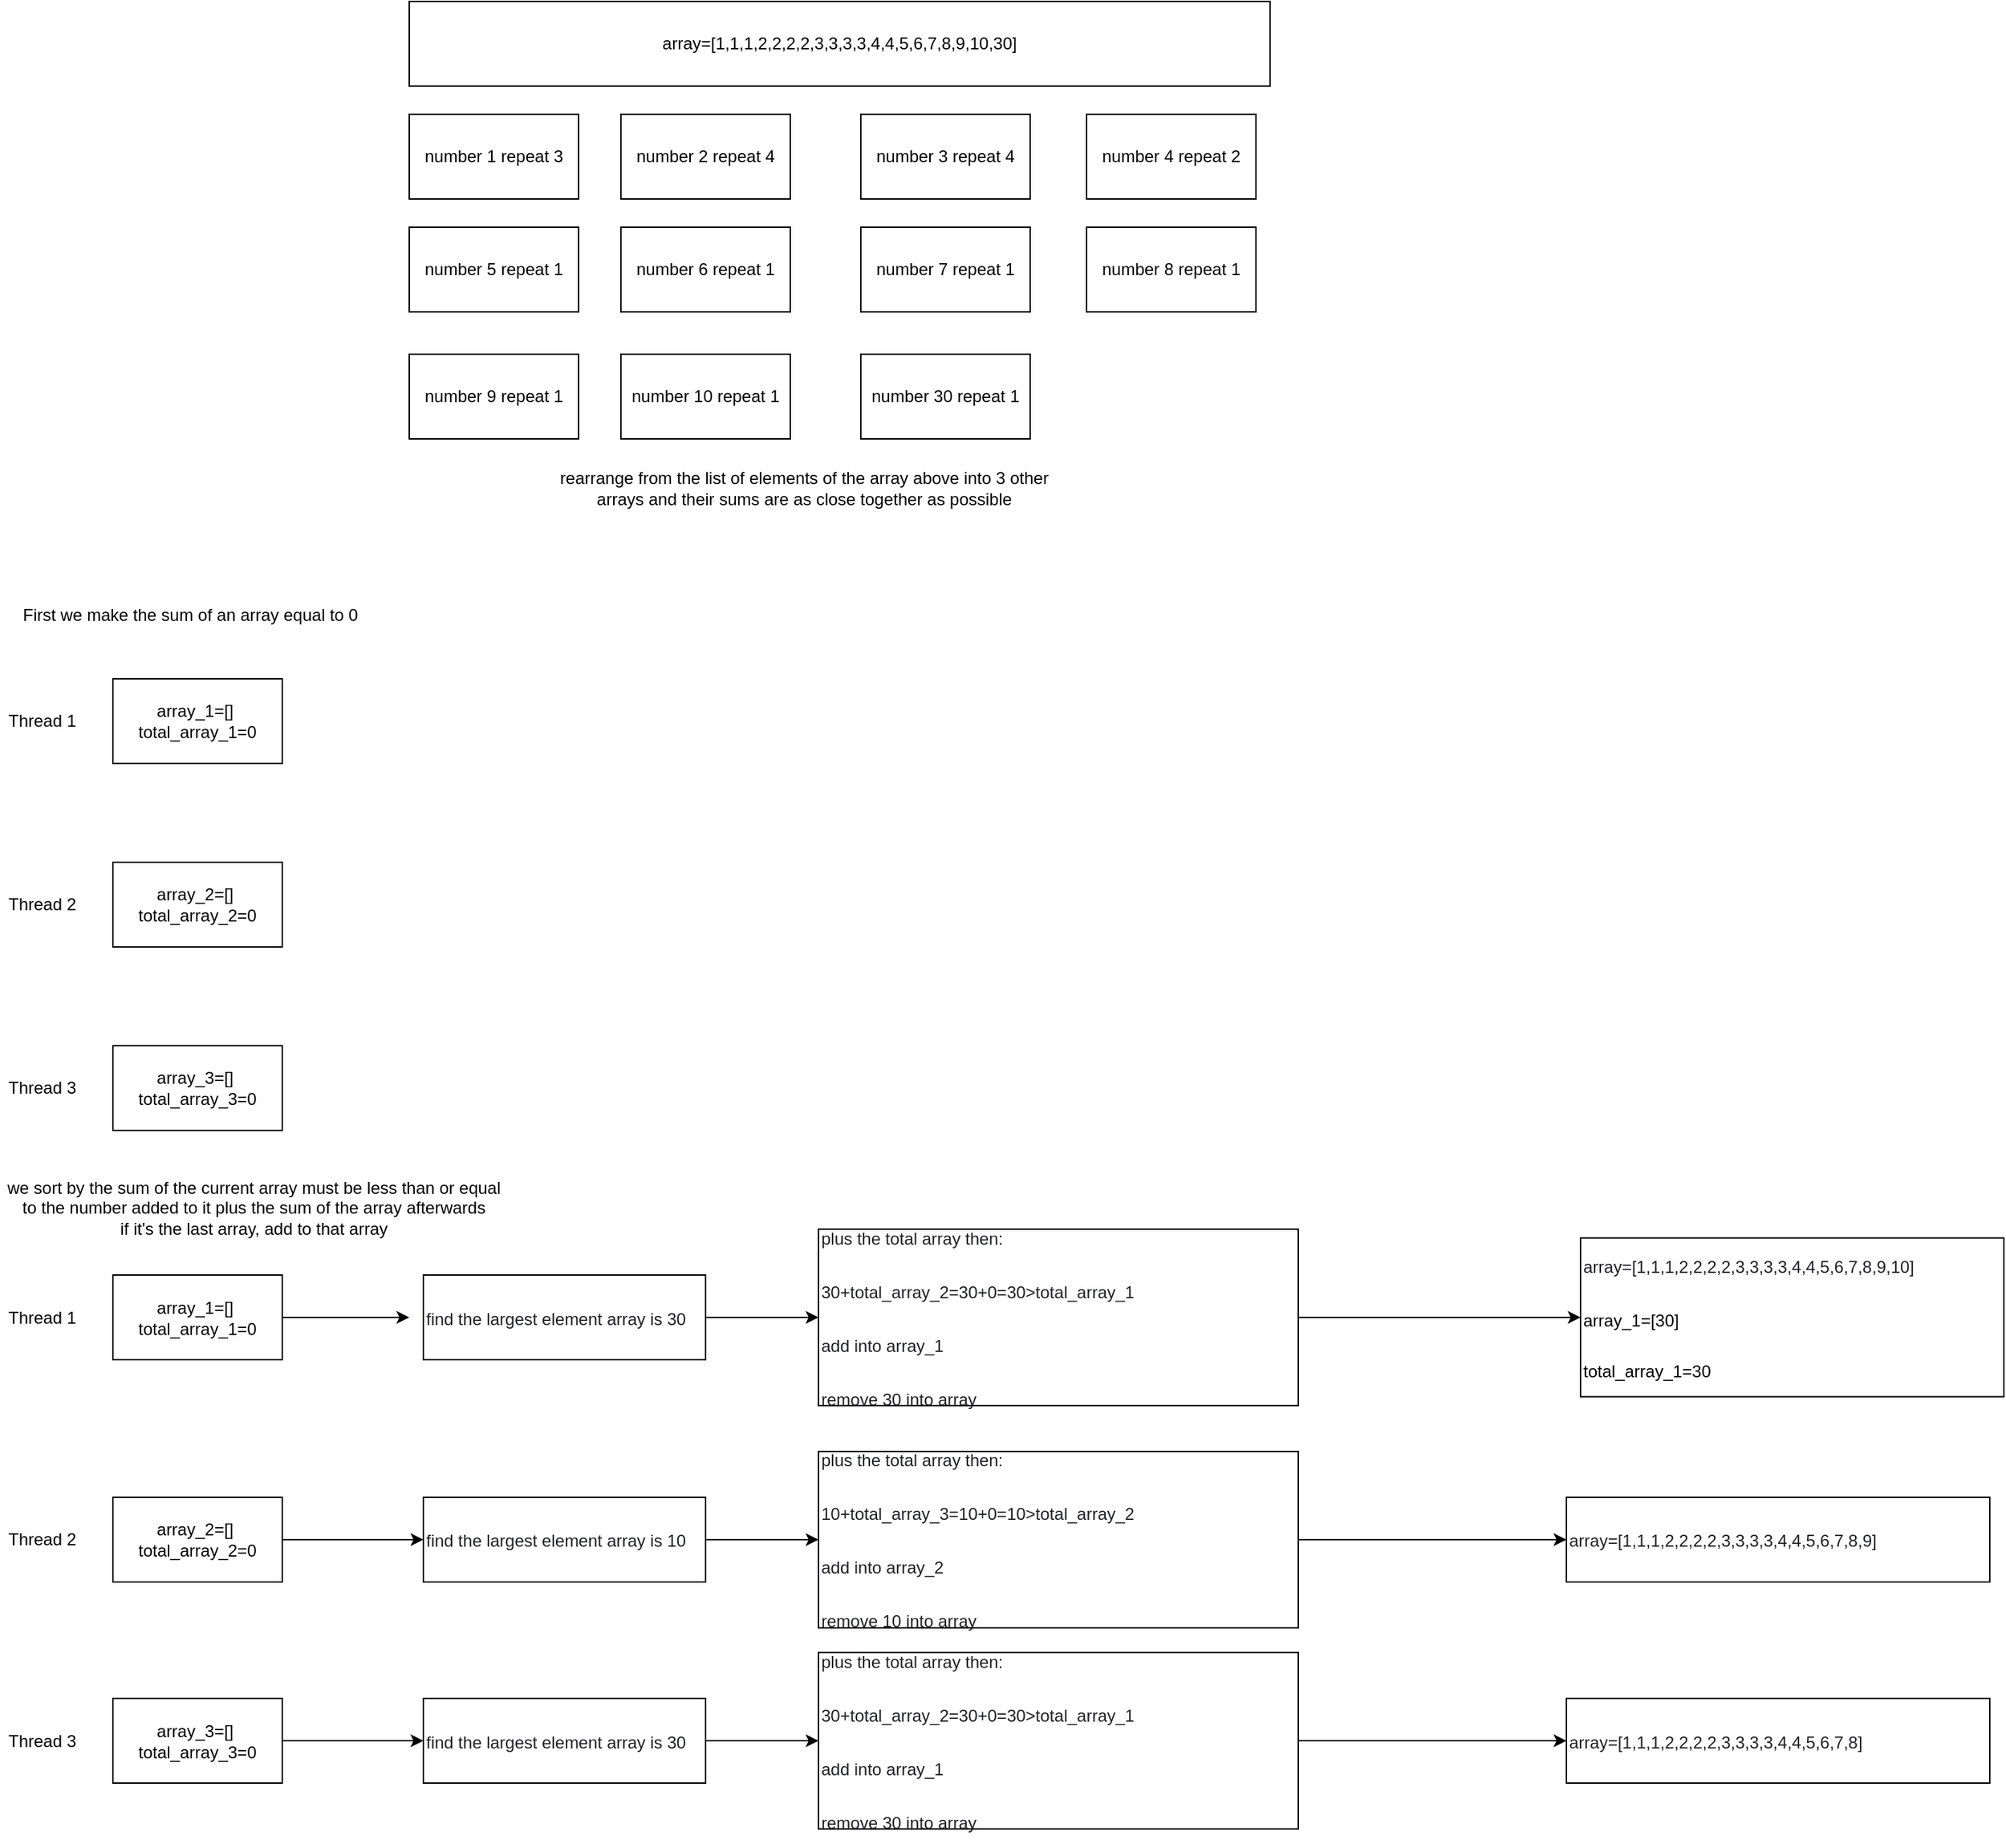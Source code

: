 <mxfile version="20.5.1" type="github">
  <diagram id="G98q_UxKe3HcsfpWrHot" name="Page-1">
    <mxGraphModel dx="1822" dy="1194" grid="1" gridSize="10" guides="1" tooltips="1" connect="1" arrows="1" fold="1" page="0" pageScale="1" pageWidth="583" pageHeight="413" math="0" shadow="0">
      <root>
        <mxCell id="0" />
        <mxCell id="1" parent="0" />
        <mxCell id="jDLYK8TEgY8uNV4DHBNw-1" value="Thread 1" style="text;html=1;strokeColor=none;fillColor=none;align=center;verticalAlign=middle;whiteSpace=wrap;rounded=0;" vertex="1" parent="1">
          <mxGeometry x="-120" y="797.5" width="60" height="30" as="geometry" />
        </mxCell>
        <mxCell id="jDLYK8TEgY8uNV4DHBNw-2" value="Thread 2" style="text;html=1;strokeColor=none;fillColor=none;align=center;verticalAlign=middle;whiteSpace=wrap;rounded=0;" vertex="1" parent="1">
          <mxGeometry x="-120" y="955" width="60" height="30" as="geometry" />
        </mxCell>
        <mxCell id="jDLYK8TEgY8uNV4DHBNw-3" value="Thread 3" style="text;html=1;strokeColor=none;fillColor=none;align=center;verticalAlign=middle;whiteSpace=wrap;rounded=0;" vertex="1" parent="1">
          <mxGeometry x="-120" y="1097.5" width="60" height="30" as="geometry" />
        </mxCell>
        <mxCell id="jDLYK8TEgY8uNV4DHBNw-7" value="array=[1,1,1,2,2,2,2,3,3,3,3,4,4,5,6,7,8,9,10,30]" style="rounded=0;whiteSpace=wrap;html=1;" vertex="1" parent="1">
          <mxGeometry x="170" y="-120" width="610" height="60" as="geometry" />
        </mxCell>
        <mxCell id="jDLYK8TEgY8uNV4DHBNw-8" value="number 1 repeat 3" style="whiteSpace=wrap;html=1;" vertex="1" parent="1">
          <mxGeometry x="170" y="-40" width="120" height="60" as="geometry" />
        </mxCell>
        <mxCell id="jDLYK8TEgY8uNV4DHBNw-9" value="number 2 repeat 4" style="whiteSpace=wrap;html=1;" vertex="1" parent="1">
          <mxGeometry x="320" y="-40" width="120" height="60" as="geometry" />
        </mxCell>
        <mxCell id="jDLYK8TEgY8uNV4DHBNw-10" value="number 3 repeat 4" style="whiteSpace=wrap;html=1;" vertex="1" parent="1">
          <mxGeometry x="490" y="-40" width="120" height="60" as="geometry" />
        </mxCell>
        <mxCell id="jDLYK8TEgY8uNV4DHBNw-11" value="number 4 repeat 2" style="whiteSpace=wrap;html=1;" vertex="1" parent="1">
          <mxGeometry x="650" y="-40" width="120" height="60" as="geometry" />
        </mxCell>
        <mxCell id="jDLYK8TEgY8uNV4DHBNw-12" value="number 5 repeat 1" style="whiteSpace=wrap;html=1;" vertex="1" parent="1">
          <mxGeometry x="170" y="40" width="120" height="60" as="geometry" />
        </mxCell>
        <mxCell id="jDLYK8TEgY8uNV4DHBNw-13" value="number 6 repeat 1" style="whiteSpace=wrap;html=1;" vertex="1" parent="1">
          <mxGeometry x="320" y="40" width="120" height="60" as="geometry" />
        </mxCell>
        <mxCell id="jDLYK8TEgY8uNV4DHBNw-14" value="number 7 repeat 1" style="whiteSpace=wrap;html=1;" vertex="1" parent="1">
          <mxGeometry x="490" y="40" width="120" height="60" as="geometry" />
        </mxCell>
        <mxCell id="jDLYK8TEgY8uNV4DHBNw-15" value="number 8 repeat 1" style="whiteSpace=wrap;html=1;" vertex="1" parent="1">
          <mxGeometry x="650" y="40" width="120" height="60" as="geometry" />
        </mxCell>
        <mxCell id="jDLYK8TEgY8uNV4DHBNw-16" value="number 9 repeat 1" style="whiteSpace=wrap;html=1;" vertex="1" parent="1">
          <mxGeometry x="170" y="130" width="120" height="60" as="geometry" />
        </mxCell>
        <mxCell id="jDLYK8TEgY8uNV4DHBNw-17" value="number 10 repeat 1" style="whiteSpace=wrap;html=1;" vertex="1" parent="1">
          <mxGeometry x="320" y="130" width="120" height="60" as="geometry" />
        </mxCell>
        <mxCell id="jDLYK8TEgY8uNV4DHBNw-18" value="number 30 repeat 1" style="whiteSpace=wrap;html=1;" vertex="1" parent="1">
          <mxGeometry x="490" y="130" width="120" height="60" as="geometry" />
        </mxCell>
        <mxCell id="jDLYK8TEgY8uNV4DHBNw-20" value="rearrange from the list of elements of the array above into 3 other arrays and their sums are as close together as possible" style="text;html=1;strokeColor=none;fillColor=none;align=center;verticalAlign=middle;whiteSpace=wrap;rounded=0;" vertex="1" parent="1">
          <mxGeometry x="260" y="210" width="380" height="30" as="geometry" />
        </mxCell>
        <mxCell id="jDLYK8TEgY8uNV4DHBNw-21" value="First we make the sum of an array equal to 0" style="text;html=1;strokeColor=none;fillColor=none;align=center;verticalAlign=middle;whiteSpace=wrap;rounded=0;" vertex="1" parent="1">
          <mxGeometry x="-120" y="300" width="270" height="30" as="geometry" />
        </mxCell>
        <mxCell id="jDLYK8TEgY8uNV4DHBNw-22" value="array_1=[]&amp;nbsp;&lt;br&gt;total_array_1=0" style="rounded=0;whiteSpace=wrap;html=1;" vertex="1" parent="1">
          <mxGeometry x="-40" y="782.5" width="120" height="60" as="geometry" />
        </mxCell>
        <mxCell id="jDLYK8TEgY8uNV4DHBNw-58" value="" style="edgeStyle=orthogonalEdgeStyle;rounded=0;orthogonalLoop=1;jettySize=auto;html=1;fontSize=12;" edge="1" parent="1" source="jDLYK8TEgY8uNV4DHBNw-23" target="jDLYK8TEgY8uNV4DHBNw-54">
          <mxGeometry relative="1" as="geometry" />
        </mxCell>
        <mxCell id="jDLYK8TEgY8uNV4DHBNw-23" value="array_2=[]&amp;nbsp;&lt;br&gt;total_array_2=0" style="rounded=0;whiteSpace=wrap;html=1;" vertex="1" parent="1">
          <mxGeometry x="-40" y="940" width="120" height="60" as="geometry" />
        </mxCell>
        <mxCell id="jDLYK8TEgY8uNV4DHBNw-64" value="" style="edgeStyle=orthogonalEdgeStyle;rounded=0;orthogonalLoop=1;jettySize=auto;html=1;fontSize=12;" edge="1" parent="1" source="jDLYK8TEgY8uNV4DHBNw-24" target="jDLYK8TEgY8uNV4DHBNw-60">
          <mxGeometry relative="1" as="geometry" />
        </mxCell>
        <mxCell id="jDLYK8TEgY8uNV4DHBNw-24" value="array_3=[]&amp;nbsp;&lt;br&gt;total_array_3=0" style="rounded=0;whiteSpace=wrap;html=1;" vertex="1" parent="1">
          <mxGeometry x="-40" y="1082.5" width="120" height="60" as="geometry" />
        </mxCell>
        <mxCell id="jDLYK8TEgY8uNV4DHBNw-26" value="" style="endArrow=classic;html=1;rounded=0;exitX=1;exitY=0.5;exitDx=0;exitDy=0;" edge="1" parent="1" source="jDLYK8TEgY8uNV4DHBNw-22">
          <mxGeometry width="50" height="50" relative="1" as="geometry">
            <mxPoint x="270" y="817.5" as="sourcePoint" />
            <mxPoint x="170" y="812.5" as="targetPoint" />
          </mxGeometry>
        </mxCell>
        <mxCell id="jDLYK8TEgY8uNV4DHBNw-33" value="" style="edgeStyle=orthogonalEdgeStyle;rounded=0;orthogonalLoop=1;jettySize=auto;html=1;fontSize=12;" edge="1" parent="1" source="jDLYK8TEgY8uNV4DHBNw-28" target="jDLYK8TEgY8uNV4DHBNw-32">
          <mxGeometry relative="1" as="geometry" />
        </mxCell>
        <mxCell id="jDLYK8TEgY8uNV4DHBNw-28" value="&lt;pre style=&quot;unicode-bidi: isolate; line-height: 36px; border: none; padding: 2px 0.14em 2px 0px; position: relative; margin-top: -2px; margin-bottom: -2px; resize: none; font-family: inherit; overflow: hidden; width: 270.014px; overflow-wrap: break-word; color: rgb(32, 33, 36);&quot; dir=&quot;ltr&quot; id=&quot;tw-target-text&quot; data-placeholder=&quot;Bản dịch&quot; class=&quot;tw-data-text tw-text-large tw-ta&quot;&gt;&lt;span lang=&quot;en&quot; class=&quot;Y2IQFc&quot;&gt;find the largest element array is 30&lt;/span&gt;&lt;/pre&gt;" style="rounded=0;whiteSpace=wrap;html=1;fontSize=12;align=left;" vertex="1" parent="1">
          <mxGeometry x="180" y="782.5" width="200" height="60" as="geometry" />
        </mxCell>
        <mxCell id="jDLYK8TEgY8uNV4DHBNw-49" value="" style="edgeStyle=orthogonalEdgeStyle;rounded=0;orthogonalLoop=1;jettySize=auto;html=1;fontSize=12;" edge="1" parent="1" source="jDLYK8TEgY8uNV4DHBNw-32" target="jDLYK8TEgY8uNV4DHBNw-48">
          <mxGeometry relative="1" as="geometry" />
        </mxCell>
        <mxCell id="jDLYK8TEgY8uNV4DHBNw-32" value="&lt;pre style=&quot;unicode-bidi: isolate; line-height: 0.5; border: none; padding: 2px 0.14em 2px 0px; position: relative; margin-top: -2px; margin-bottom: -2px; resize: none; font-family: inherit; overflow: hidden; width: 270.014px; overflow-wrap: break-word; color: rgb(32, 33, 36);&quot; dir=&quot;ltr&quot; id=&quot;tw-target-text&quot; data-placeholder=&quot;Bản dịch&quot; class=&quot;tw-data-text tw-text-large tw-ta&quot;&gt;&lt;pre style=&quot;unicode-bidi: isolate; line-height: 36px; border: none; padding: 2px 0.14em 2px 0px; position: relative; margin-top: -2px; margin-bottom: -2px; resize: none; font-family: inherit; overflow: hidden; width: 270.014px; overflow-wrap: break-word;&quot; dir=&quot;ltr&quot; id=&quot;tw-target-text&quot; data-placeholder=&quot;Bản dịch&quot; class=&quot;tw-data-text tw-text-large tw-ta&quot;&gt;&lt;span lang=&quot;en&quot; class=&quot;Y2IQFc&quot;&gt;plus the total array then: &lt;/span&gt;&lt;/pre&gt;&lt;pre style=&quot;unicode-bidi: isolate; line-height: 36px; border: none; padding: 2px 0.14em 2px 0px; position: relative; margin-top: -2px; margin-bottom: -2px; resize: none; font-family: inherit; overflow: hidden; width: 270.014px; overflow-wrap: break-word;&quot; dir=&quot;ltr&quot; id=&quot;tw-target-text&quot; data-placeholder=&quot;Bản dịch&quot; class=&quot;tw-data-text tw-text-large tw-ta&quot;&gt;&lt;span lang=&quot;en&quot; class=&quot;Y2IQFc&quot;&gt;30+total_array_2=30+0=30&amp;gt;total_array_1 &lt;/span&gt;&lt;/pre&gt;&lt;pre style=&quot;unicode-bidi: isolate; line-height: 36px; border: none; padding: 2px 0.14em 2px 0px; position: relative; margin-top: -2px; margin-bottom: -2px; resize: none; font-family: inherit; overflow: hidden; width: 270.014px; overflow-wrap: break-word;&quot; dir=&quot;ltr&quot; id=&quot;tw-target-text&quot; data-placeholder=&quot;Bản dịch&quot; class=&quot;tw-data-text tw-text-large tw-ta&quot;&gt;add into &lt;span style=&quot;font-family: inherit; background-color: initial;&quot;&gt;array_1&lt;/span&gt;&lt;/pre&gt;&lt;pre style=&quot;unicode-bidi: isolate; line-height: 36px; border: none; padding: 2px 0.14em 2px 0px; position: relative; margin-top: -2px; margin-bottom: -2px; resize: none; font-family: inherit; overflow: hidden; width: 270.014px; overflow-wrap: break-word;&quot; dir=&quot;ltr&quot; id=&quot;tw-target-text&quot; data-placeholder=&quot;Bản dịch&quot; class=&quot;tw-data-text tw-text-large tw-ta&quot;&gt;&lt;span lang=&quot;en&quot; class=&quot;Y2IQFc&quot;&gt;remove 30 into array &lt;/span&gt;&lt;/pre&gt;&lt;/pre&gt;" style="rounded=0;whiteSpace=wrap;html=1;fontSize=12;align=left;" vertex="1" parent="1">
          <mxGeometry x="460" y="750" width="340" height="125" as="geometry" />
        </mxCell>
        <mxCell id="jDLYK8TEgY8uNV4DHBNw-41" value="we sort by the sum of the current array must be less than or equal to the number added to it plus the sum of the array afterwards&lt;br&gt;if it&#39;s the last array, add to that array" style="text;html=1;strokeColor=none;fillColor=none;align=center;verticalAlign=middle;whiteSpace=wrap;rounded=0;fontSize=12;" vertex="1" parent="1">
          <mxGeometry x="-120" y="720" width="360" height="30" as="geometry" />
        </mxCell>
        <mxCell id="jDLYK8TEgY8uNV4DHBNw-42" value="Thread 1" style="text;html=1;strokeColor=none;fillColor=none;align=center;verticalAlign=middle;whiteSpace=wrap;rounded=0;" vertex="1" parent="1">
          <mxGeometry x="-120" y="375" width="60" height="30" as="geometry" />
        </mxCell>
        <mxCell id="jDLYK8TEgY8uNV4DHBNw-43" value="Thread 2" style="text;html=1;strokeColor=none;fillColor=none;align=center;verticalAlign=middle;whiteSpace=wrap;rounded=0;" vertex="1" parent="1">
          <mxGeometry x="-120" y="505" width="60" height="30" as="geometry" />
        </mxCell>
        <mxCell id="jDLYK8TEgY8uNV4DHBNw-44" value="Thread 3" style="text;html=1;strokeColor=none;fillColor=none;align=center;verticalAlign=middle;whiteSpace=wrap;rounded=0;" vertex="1" parent="1">
          <mxGeometry x="-120" y="635" width="60" height="30" as="geometry" />
        </mxCell>
        <mxCell id="jDLYK8TEgY8uNV4DHBNw-45" value="array_1=[]&amp;nbsp;&lt;br&gt;total_array_1=0" style="rounded=0;whiteSpace=wrap;html=1;" vertex="1" parent="1">
          <mxGeometry x="-40" y="360" width="120" height="60" as="geometry" />
        </mxCell>
        <mxCell id="jDLYK8TEgY8uNV4DHBNw-46" value="array_2=[]&amp;nbsp;&lt;br&gt;total_array_2=0" style="rounded=0;whiteSpace=wrap;html=1;" vertex="1" parent="1">
          <mxGeometry x="-40" y="490" width="120" height="60" as="geometry" />
        </mxCell>
        <mxCell id="jDLYK8TEgY8uNV4DHBNw-47" value="array_3=[]&amp;nbsp;&lt;br&gt;total_array_3=0" style="rounded=0;whiteSpace=wrap;html=1;" vertex="1" parent="1">
          <mxGeometry x="-40" y="620" width="120" height="60" as="geometry" />
        </mxCell>
        <mxCell id="jDLYK8TEgY8uNV4DHBNw-48" value="&lt;pre style=&quot;color: rgb(32, 33, 36); unicode-bidi: isolate; line-height: 36px; border: none; padding: 2px 0.14em 2px 0px; position: relative; margin-top: -2px; margin-bottom: -2px; resize: none; font-family: inherit; overflow: hidden; width: 270.014px; overflow-wrap: break-word;&quot; dir=&quot;ltr&quot; id=&quot;tw-target-text&quot; data-placeholder=&quot;Bản dịch&quot; class=&quot;tw-data-text tw-text-large tw-ta&quot;&gt;array=[1,1,1,2,2,2,2,3,3,3,3,4,4,5,6,7,8,9,10]&lt;/pre&gt;&lt;pre style=&quot;color: rgb(32, 33, 36); unicode-bidi: isolate; line-height: 36px; border: none; padding: 2px 0.14em 2px 0px; position: relative; margin-top: -2px; margin-bottom: -2px; resize: none; font-family: inherit; overflow: hidden; width: 270.014px; overflow-wrap: break-word;&quot; dir=&quot;ltr&quot; id=&quot;tw-target-text&quot; data-placeholder=&quot;Bản dịch&quot; class=&quot;tw-data-text tw-text-large tw-ta&quot;&gt;&lt;span style=&quot;color: rgb(0, 0, 0); text-align: center;&quot;&gt;array_1=[30]&amp;nbsp;&lt;/span&gt;&lt;br style=&quot;color: rgb(0, 0, 0); text-align: center;&quot;&gt;&lt;span style=&quot;color: rgb(0, 0, 0); text-align: center;&quot;&gt;total_array_1=30&lt;/span&gt;&lt;br&gt;&lt;/pre&gt;" style="whiteSpace=wrap;html=1;align=left;rounded=0;" vertex="1" parent="1">
          <mxGeometry x="1000" y="756.25" width="300" height="112.5" as="geometry" />
        </mxCell>
        <mxCell id="jDLYK8TEgY8uNV4DHBNw-53" value="" style="edgeStyle=orthogonalEdgeStyle;rounded=0;orthogonalLoop=1;jettySize=auto;html=1;fontSize=12;" edge="1" parent="1" source="jDLYK8TEgY8uNV4DHBNw-54" target="jDLYK8TEgY8uNV4DHBNw-56">
          <mxGeometry relative="1" as="geometry" />
        </mxCell>
        <mxCell id="jDLYK8TEgY8uNV4DHBNw-54" value="&lt;pre style=&quot;unicode-bidi: isolate; line-height: 36px; border: none; padding: 2px 0.14em 2px 0px; position: relative; margin-top: -2px; margin-bottom: -2px; resize: none; font-family: inherit; overflow: hidden; width: 270.014px; overflow-wrap: break-word; color: rgb(32, 33, 36);&quot; dir=&quot;ltr&quot; id=&quot;tw-target-text&quot; data-placeholder=&quot;Bản dịch&quot; class=&quot;tw-data-text tw-text-large tw-ta&quot;&gt;&lt;span lang=&quot;en&quot; class=&quot;Y2IQFc&quot;&gt;find the largest element array is 10&lt;/span&gt;&lt;/pre&gt;" style="rounded=0;whiteSpace=wrap;html=1;fontSize=12;align=left;" vertex="1" parent="1">
          <mxGeometry x="180" y="940" width="200" height="60" as="geometry" />
        </mxCell>
        <mxCell id="jDLYK8TEgY8uNV4DHBNw-55" value="" style="edgeStyle=orthogonalEdgeStyle;rounded=0;orthogonalLoop=1;jettySize=auto;html=1;fontSize=12;" edge="1" parent="1" source="jDLYK8TEgY8uNV4DHBNw-56" target="jDLYK8TEgY8uNV4DHBNw-57">
          <mxGeometry relative="1" as="geometry" />
        </mxCell>
        <mxCell id="jDLYK8TEgY8uNV4DHBNw-56" value="&lt;pre style=&quot;unicode-bidi: isolate; line-height: 0.5; border: none; padding: 2px 0.14em 2px 0px; position: relative; margin-top: -2px; margin-bottom: -2px; resize: none; font-family: inherit; overflow: hidden; width: 270.014px; overflow-wrap: break-word; color: rgb(32, 33, 36);&quot; dir=&quot;ltr&quot; id=&quot;tw-target-text&quot; data-placeholder=&quot;Bản dịch&quot; class=&quot;tw-data-text tw-text-large tw-ta&quot;&gt;&lt;pre style=&quot;unicode-bidi: isolate; line-height: 36px; border: none; padding: 2px 0.14em 2px 0px; position: relative; margin-top: -2px; margin-bottom: -2px; resize: none; font-family: inherit; overflow: hidden; width: 270.014px; overflow-wrap: break-word;&quot; dir=&quot;ltr&quot; id=&quot;tw-target-text&quot; data-placeholder=&quot;Bản dịch&quot; class=&quot;tw-data-text tw-text-large tw-ta&quot;&gt;&lt;span lang=&quot;en&quot; class=&quot;Y2IQFc&quot;&gt;plus the total array then: &lt;/span&gt;&lt;/pre&gt;&lt;pre style=&quot;unicode-bidi: isolate; line-height: 36px; border: none; padding: 2px 0.14em 2px 0px; position: relative; margin-top: -2px; margin-bottom: -2px; resize: none; font-family: inherit; overflow: hidden; width: 270.014px; overflow-wrap: break-word;&quot; dir=&quot;ltr&quot; id=&quot;tw-target-text&quot; data-placeholder=&quot;Bản dịch&quot; class=&quot;tw-data-text tw-text-large tw-ta&quot;&gt;&lt;span lang=&quot;en&quot; class=&quot;Y2IQFc&quot;&gt;10+total_array_3=10+0=10&amp;gt;total_array_2 &lt;/span&gt;&lt;/pre&gt;&lt;pre style=&quot;unicode-bidi: isolate; line-height: 36px; border: none; padding: 2px 0.14em 2px 0px; position: relative; margin-top: -2px; margin-bottom: -2px; resize: none; font-family: inherit; overflow: hidden; width: 270.014px; overflow-wrap: break-word;&quot; dir=&quot;ltr&quot; id=&quot;tw-target-text&quot; data-placeholder=&quot;Bản dịch&quot; class=&quot;tw-data-text tw-text-large tw-ta&quot;&gt;add into &lt;span style=&quot;font-family: inherit; background-color: initial;&quot;&gt;array_2&lt;/span&gt;&lt;/pre&gt;&lt;pre style=&quot;unicode-bidi: isolate; line-height: 36px; border: none; padding: 2px 0.14em 2px 0px; position: relative; margin-top: -2px; margin-bottom: -2px; resize: none; font-family: inherit; overflow: hidden; width: 270.014px; overflow-wrap: break-word;&quot; dir=&quot;ltr&quot; id=&quot;tw-target-text&quot; data-placeholder=&quot;Bản dịch&quot; class=&quot;tw-data-text tw-text-large tw-ta&quot;&gt;&lt;span lang=&quot;en&quot; class=&quot;Y2IQFc&quot;&gt;remove 10 into array &lt;/span&gt;&lt;/pre&gt;&lt;/pre&gt;" style="rounded=0;whiteSpace=wrap;html=1;fontSize=12;align=left;" vertex="1" parent="1">
          <mxGeometry x="460" y="907.5" width="340" height="125" as="geometry" />
        </mxCell>
        <mxCell id="jDLYK8TEgY8uNV4DHBNw-57" value="&lt;pre style=&quot;color: rgb(32, 33, 36); unicode-bidi: isolate; line-height: 36px; border: none; padding: 2px 0.14em 2px 0px; position: relative; margin-top: -2px; margin-bottom: -2px; resize: none; font-family: inherit; overflow: hidden; width: 270.014px; overflow-wrap: break-word;&quot; dir=&quot;ltr&quot; id=&quot;tw-target-text&quot; data-placeholder=&quot;Bản dịch&quot; class=&quot;tw-data-text tw-text-large tw-ta&quot;&gt;array=[1,1,1,2,2,2,2,3,3,3,3,4,4,5,6,7,8,9]&lt;/pre&gt;" style="whiteSpace=wrap;html=1;align=left;rounded=0;" vertex="1" parent="1">
          <mxGeometry x="990" y="940" width="300" height="60" as="geometry" />
        </mxCell>
        <mxCell id="jDLYK8TEgY8uNV4DHBNw-59" value="" style="edgeStyle=orthogonalEdgeStyle;rounded=0;orthogonalLoop=1;jettySize=auto;html=1;fontSize=12;" edge="1" parent="1" source="jDLYK8TEgY8uNV4DHBNw-60" target="jDLYK8TEgY8uNV4DHBNw-62">
          <mxGeometry relative="1" as="geometry" />
        </mxCell>
        <mxCell id="jDLYK8TEgY8uNV4DHBNw-60" value="&lt;pre style=&quot;unicode-bidi: isolate; line-height: 36px; border: none; padding: 2px 0.14em 2px 0px; position: relative; margin-top: -2px; margin-bottom: -2px; resize: none; font-family: inherit; overflow: hidden; width: 270.014px; overflow-wrap: break-word; color: rgb(32, 33, 36);&quot; dir=&quot;ltr&quot; id=&quot;tw-target-text&quot; data-placeholder=&quot;Bản dịch&quot; class=&quot;tw-data-text tw-text-large tw-ta&quot;&gt;&lt;span lang=&quot;en&quot; class=&quot;Y2IQFc&quot;&gt;find the largest element array is 30&lt;/span&gt;&lt;/pre&gt;" style="rounded=0;whiteSpace=wrap;html=1;fontSize=12;align=left;" vertex="1" parent="1">
          <mxGeometry x="180" y="1082.5" width="200" height="60" as="geometry" />
        </mxCell>
        <mxCell id="jDLYK8TEgY8uNV4DHBNw-61" value="" style="edgeStyle=orthogonalEdgeStyle;rounded=0;orthogonalLoop=1;jettySize=auto;html=1;fontSize=12;" edge="1" parent="1" source="jDLYK8TEgY8uNV4DHBNw-62" target="jDLYK8TEgY8uNV4DHBNw-63">
          <mxGeometry relative="1" as="geometry" />
        </mxCell>
        <mxCell id="jDLYK8TEgY8uNV4DHBNw-62" value="&lt;pre style=&quot;unicode-bidi: isolate; line-height: 0.5; border: none; padding: 2px 0.14em 2px 0px; position: relative; margin-top: -2px; margin-bottom: -2px; resize: none; font-family: inherit; overflow: hidden; width: 270.014px; overflow-wrap: break-word; color: rgb(32, 33, 36);&quot; dir=&quot;ltr&quot; id=&quot;tw-target-text&quot; data-placeholder=&quot;Bản dịch&quot; class=&quot;tw-data-text tw-text-large tw-ta&quot;&gt;&lt;pre style=&quot;unicode-bidi: isolate; line-height: 36px; border: none; padding: 2px 0.14em 2px 0px; position: relative; margin-top: -2px; margin-bottom: -2px; resize: none; font-family: inherit; overflow: hidden; width: 270.014px; overflow-wrap: break-word;&quot; dir=&quot;ltr&quot; id=&quot;tw-target-text&quot; data-placeholder=&quot;Bản dịch&quot; class=&quot;tw-data-text tw-text-large tw-ta&quot;&gt;&lt;span lang=&quot;en&quot; class=&quot;Y2IQFc&quot;&gt;plus the total array then: &lt;/span&gt;&lt;/pre&gt;&lt;pre style=&quot;unicode-bidi: isolate; line-height: 36px; border: none; padding: 2px 0.14em 2px 0px; position: relative; margin-top: -2px; margin-bottom: -2px; resize: none; font-family: inherit; overflow: hidden; width: 270.014px; overflow-wrap: break-word;&quot; dir=&quot;ltr&quot; id=&quot;tw-target-text&quot; data-placeholder=&quot;Bản dịch&quot; class=&quot;tw-data-text tw-text-large tw-ta&quot;&gt;&lt;span lang=&quot;en&quot; class=&quot;Y2IQFc&quot;&gt;30+total_array_2=30+0=30&amp;gt;total_array_1 &lt;/span&gt;&lt;/pre&gt;&lt;pre style=&quot;unicode-bidi: isolate; line-height: 36px; border: none; padding: 2px 0.14em 2px 0px; position: relative; margin-top: -2px; margin-bottom: -2px; resize: none; font-family: inherit; overflow: hidden; width: 270.014px; overflow-wrap: break-word;&quot; dir=&quot;ltr&quot; id=&quot;tw-target-text&quot; data-placeholder=&quot;Bản dịch&quot; class=&quot;tw-data-text tw-text-large tw-ta&quot;&gt;add into &lt;span style=&quot;font-family: inherit; background-color: initial;&quot;&gt;array_1&lt;/span&gt;&lt;/pre&gt;&lt;pre style=&quot;unicode-bidi: isolate; line-height: 36px; border: none; padding: 2px 0.14em 2px 0px; position: relative; margin-top: -2px; margin-bottom: -2px; resize: none; font-family: inherit; overflow: hidden; width: 270.014px; overflow-wrap: break-word;&quot; dir=&quot;ltr&quot; id=&quot;tw-target-text&quot; data-placeholder=&quot;Bản dịch&quot; class=&quot;tw-data-text tw-text-large tw-ta&quot;&gt;&lt;span lang=&quot;en&quot; class=&quot;Y2IQFc&quot;&gt;remove 30 into array &lt;/span&gt;&lt;/pre&gt;&lt;/pre&gt;" style="rounded=0;whiteSpace=wrap;html=1;fontSize=12;align=left;" vertex="1" parent="1">
          <mxGeometry x="460" y="1050" width="340" height="125" as="geometry" />
        </mxCell>
        <mxCell id="jDLYK8TEgY8uNV4DHBNw-63" value="&lt;pre style=&quot;color: rgb(32, 33, 36); unicode-bidi: isolate; line-height: 36px; border: none; padding: 2px 0.14em 2px 0px; position: relative; margin-top: -2px; margin-bottom: -2px; resize: none; font-family: inherit; overflow: hidden; width: 270.014px; overflow-wrap: break-word;&quot; dir=&quot;ltr&quot; id=&quot;tw-target-text&quot; data-placeholder=&quot;Bản dịch&quot; class=&quot;tw-data-text tw-text-large tw-ta&quot;&gt;array=[1,1,1,2,2,2,2,3,3,3,3,4,4,5,6,7,8]&lt;/pre&gt;" style="whiteSpace=wrap;html=1;align=left;rounded=0;" vertex="1" parent="1">
          <mxGeometry x="990" y="1082.5" width="300" height="60" as="geometry" />
        </mxCell>
      </root>
    </mxGraphModel>
  </diagram>
</mxfile>
